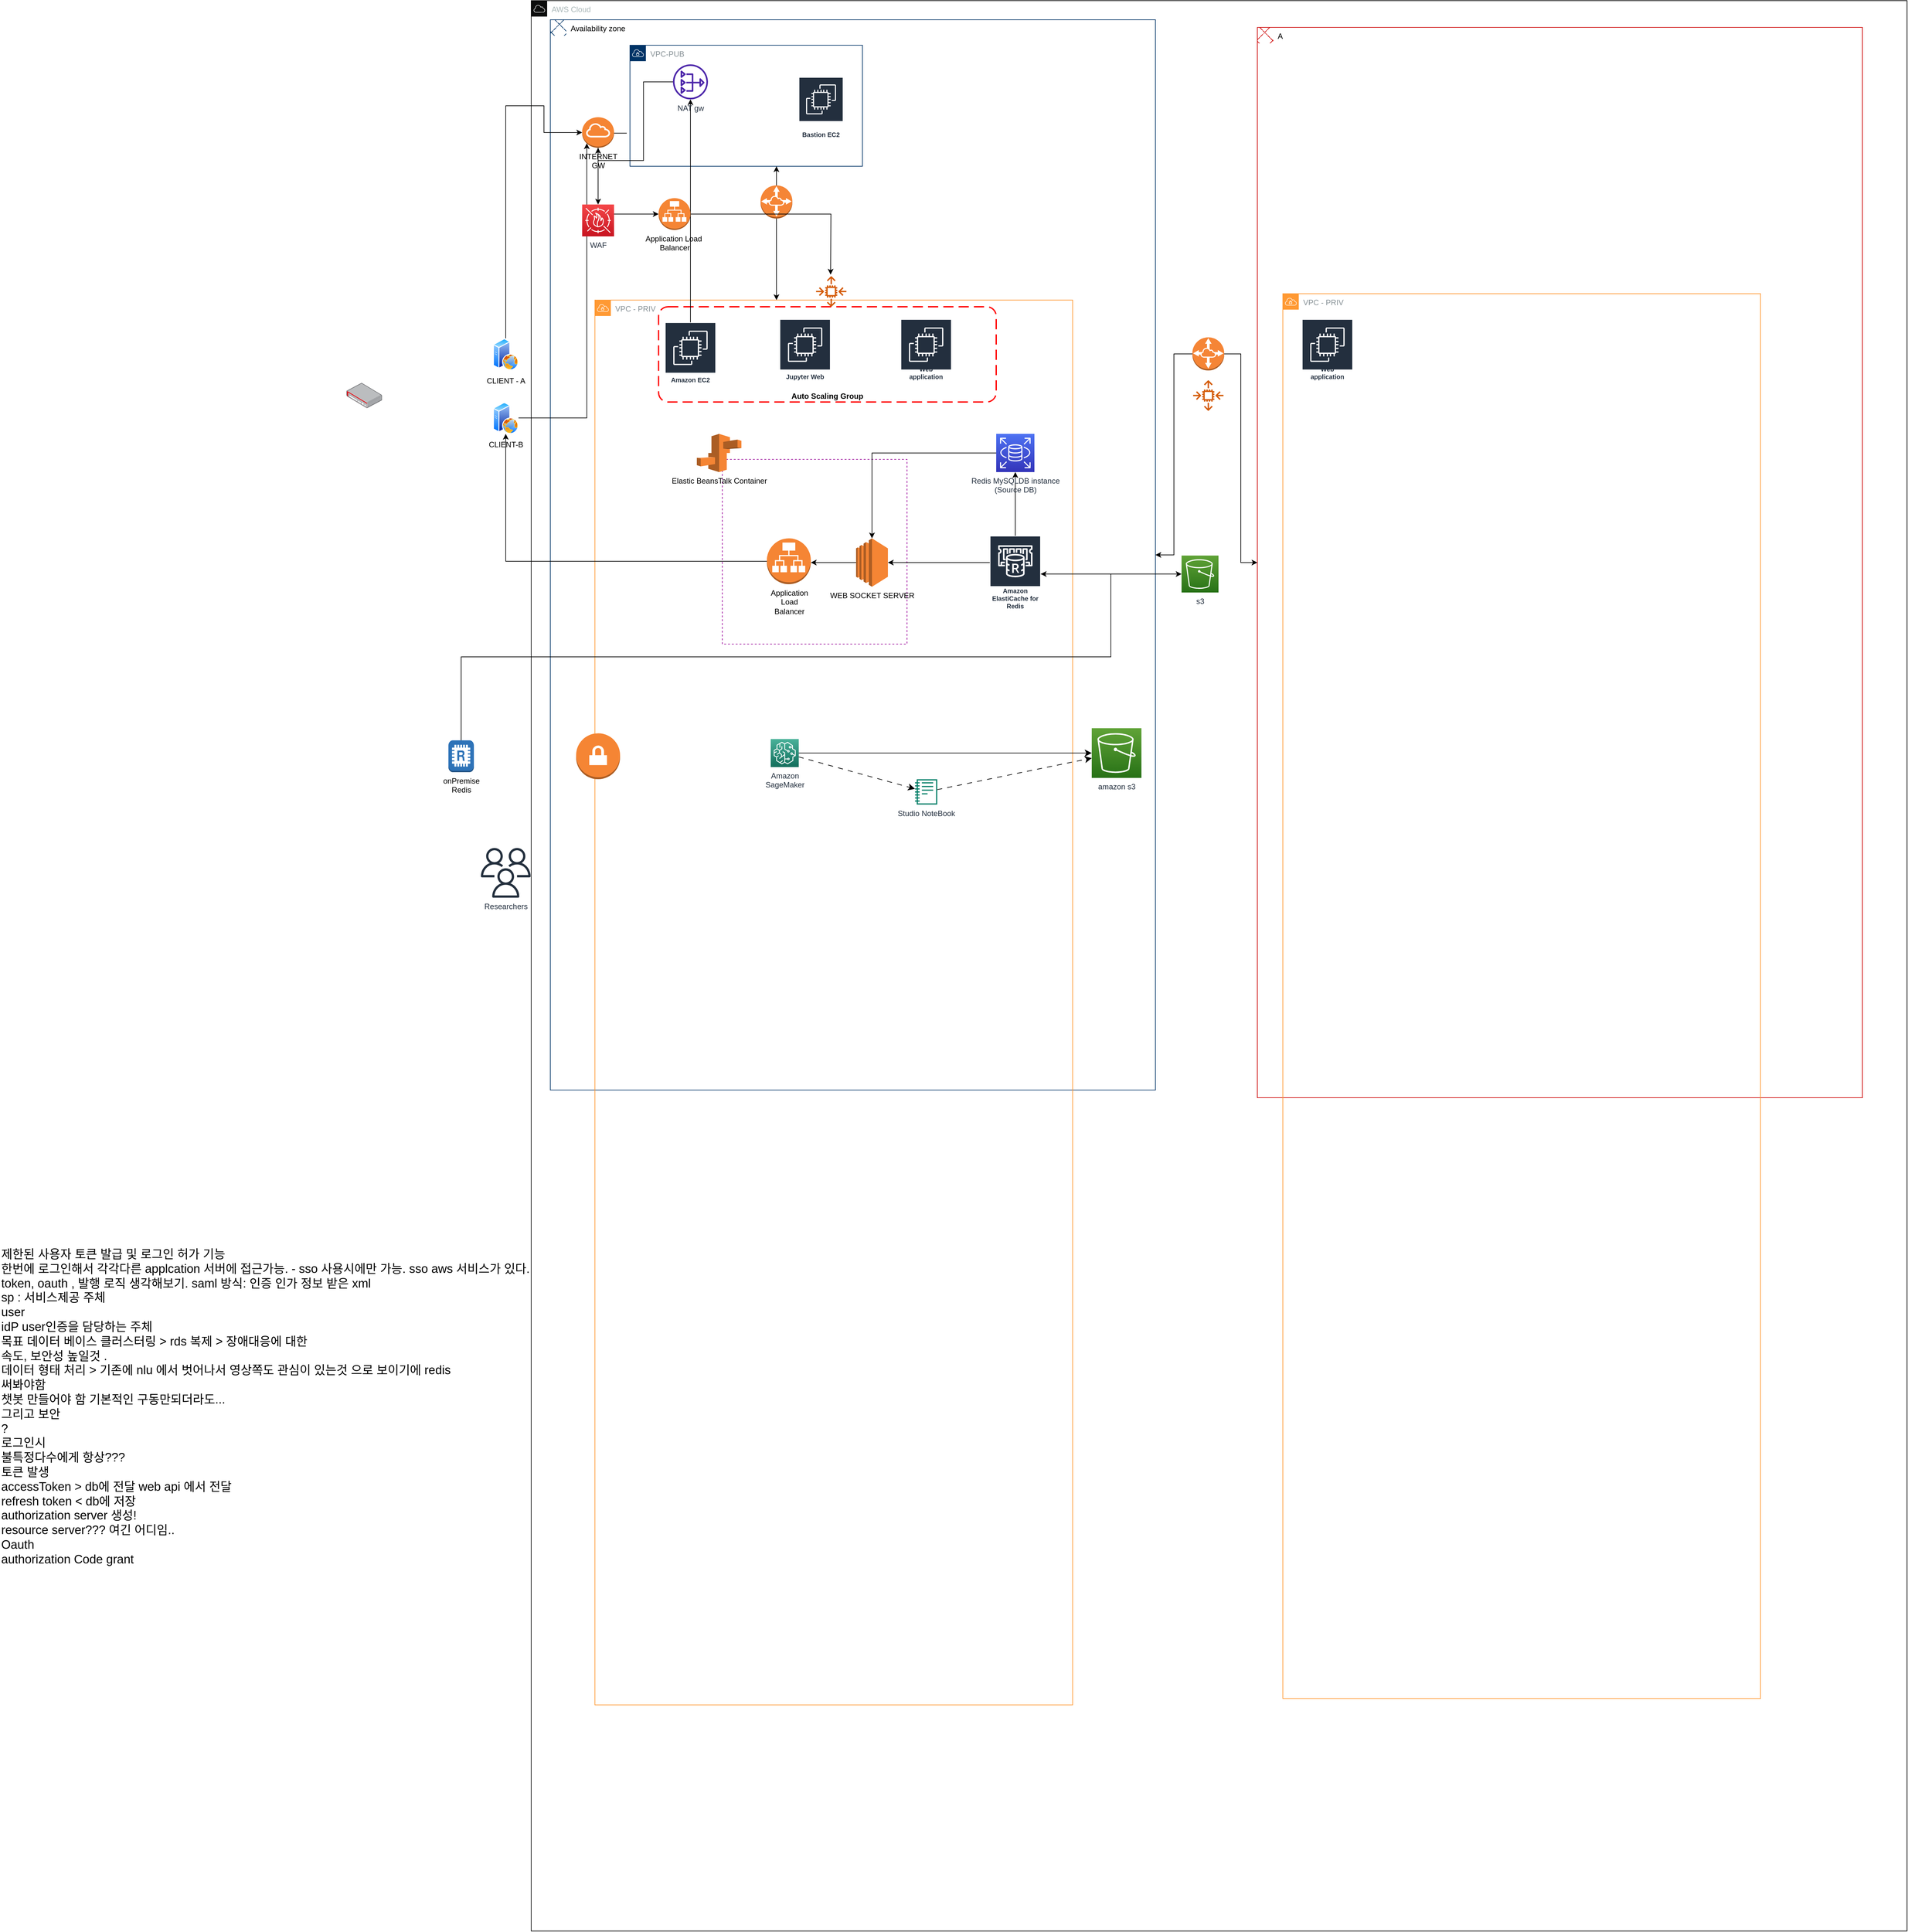 <mxfile version="21.0.2" type="github">
  <diagram id="Ht1M8jgEwFfnCIfOTk4-" name="Page-1">
    <mxGraphModel dx="1922" dy="1745" grid="1" gridSize="10" guides="1" tooltips="1" connect="1" arrows="1" fold="1" page="1" pageScale="1" pageWidth="1169" pageHeight="827" math="0" shadow="0">
      <root>
        <mxCell id="0" />
        <mxCell id="1" parent="0" />
        <mxCell id="gqNzPMrKnhylWZQlq9tM-19" value="Auto Scaling Group" style="rounded=1;arcSize=10;dashed=1;strokeColor=#ff0000;fillColor=none;gradientColor=none;dashPattern=8 4;strokeWidth=2;fontStyle=1;verticalAlign=bottom;" parent="1" vertex="1">
          <mxGeometry x="290" y="-139.5" width="530" height="149.5" as="geometry" />
        </mxCell>
        <mxCell id="BePM_J13rFGYLzdqfS_X-57" value="AWS Cloud" style="sketch=0;outlineConnect=0;gradientColor=none;html=1;whiteSpace=wrap;fontSize=12;fontStyle=0;shape=mxgraph.aws4.group;grIcon=mxgraph.aws4.group_aws_cloud;strokeColor=#0C0D0D;fillColor=none;verticalAlign=top;align=left;spacingLeft=30;fontColor=#AAB7B8;dashed=0;" parent="1" vertex="1">
          <mxGeometry x="90" y="-620" width="2160" height="3030" as="geometry" />
        </mxCell>
        <mxCell id="gqNzPMrKnhylWZQlq9tM-2" value="&lt;font style=&quot;&quot; color=&quot;#000000&quot;&gt;Availability zone&lt;/font&gt;" style="sketch=0;outlineConnect=0;html=1;whiteSpace=wrap;fontSize=12;fontStyle=0;shape=mxgraph.aws4.group;grIcon=mxgraph.aws4.group_availability_zone;strokeColor=#003366;fillColor=none;verticalAlign=top;align=left;spacingLeft=30;fontColor=#ffffff;fillStyle=cross-hatch;" parent="1" vertex="1">
          <mxGeometry x="120" y="-590" width="950" height="1680" as="geometry" />
        </mxCell>
        <mxCell id="BePM_J13rFGYLzdqfS_X-4" value="VPC - PRIV" style="sketch=0;outlineConnect=0;gradientColor=none;html=1;whiteSpace=wrap;fontSize=12;fontStyle=0;shape=mxgraph.aws4.group;grIcon=mxgraph.aws4.group_vpc;strokeColor=#FF9933;fillColor=none;verticalAlign=top;align=left;spacingLeft=30;fontColor=#879196;dashed=0;" parent="1" vertex="1">
          <mxGeometry x="190" y="-150" width="750" height="2205" as="geometry" />
        </mxCell>
        <mxCell id="BePM_J13rFGYLzdqfS_X-27" value="" style="whiteSpace=wrap;html=1;aspect=fixed;strokeColor=#990099;dashed=1;fillColor=none;" parent="1" vertex="1">
          <mxGeometry x="390" y="100" width="290" height="290" as="geometry" />
        </mxCell>
        <mxCell id="BePM_J13rFGYLzdqfS_X-5" value="VPC-PUB&lt;br&gt;" style="sketch=0;outlineConnect=0;gradientColor=none;html=1;whiteSpace=wrap;fontSize=12;fontStyle=0;shape=mxgraph.aws4.group;grIcon=mxgraph.aws4.group_vpc;strokeColor=#003366;fillColor=none;verticalAlign=top;align=left;spacingLeft=30;fontColor=#879196;dashed=0;" parent="1" vertex="1">
          <mxGeometry x="245" y="-550" width="365" height="190" as="geometry" />
        </mxCell>
        <mxCell id="BePM_J13rFGYLzdqfS_X-13" style="edgeStyle=orthogonalEdgeStyle;rounded=0;orthogonalLoop=1;jettySize=auto;html=1;" parent="1" source="BePM_J13rFGYLzdqfS_X-1" target="BePM_J13rFGYLzdqfS_X-8" edge="1">
          <mxGeometry relative="1" as="geometry">
            <Array as="points">
              <mxPoint x="110" y="-455" />
              <mxPoint x="110" y="-413" />
            </Array>
          </mxGeometry>
        </mxCell>
        <mxCell id="BePM_J13rFGYLzdqfS_X-1" value="CLIENT - A" style="aspect=fixed;perimeter=ellipsePerimeter;html=1;align=center;shadow=0;dashed=0;spacingTop=3;image;image=img/lib/active_directory/web_server.svg;" parent="1" vertex="1">
          <mxGeometry x="30" y="-90" width="40" height="50" as="geometry" />
        </mxCell>
        <mxCell id="BePM_J13rFGYLzdqfS_X-2" value="Bastion EC2" style="sketch=0;outlineConnect=0;fontColor=#232F3E;gradientColor=none;strokeColor=#ffffff;fillColor=#232F3E;dashed=0;verticalLabelPosition=middle;verticalAlign=bottom;align=center;html=1;whiteSpace=wrap;fontSize=10;fontStyle=1;spacing=3;shape=mxgraph.aws4.productIcon;prIcon=mxgraph.aws4.ec2;" parent="1" vertex="1">
          <mxGeometry x="510" y="-500" width="70" height="100" as="geometry" />
        </mxCell>
        <mxCell id="BePM_J13rFGYLzdqfS_X-7" style="edgeStyle=orthogonalEdgeStyle;rounded=0;orthogonalLoop=1;jettySize=auto;html=1;" parent="1" source="BePM_J13rFGYLzdqfS_X-3" target="BePM_J13rFGYLzdqfS_X-6" edge="1">
          <mxGeometry relative="1" as="geometry" />
        </mxCell>
        <mxCell id="BePM_J13rFGYLzdqfS_X-3" value="Amazon EC2" style="sketch=0;outlineConnect=0;fontColor=#232F3E;gradientColor=none;strokeColor=#ffffff;fillColor=#232F3E;dashed=0;verticalLabelPosition=middle;verticalAlign=bottom;align=center;html=1;whiteSpace=wrap;fontSize=10;fontStyle=1;spacing=3;shape=mxgraph.aws4.productIcon;prIcon=mxgraph.aws4.ec2;" parent="1" vertex="1">
          <mxGeometry x="300" y="-115" width="80" height="100" as="geometry" />
        </mxCell>
        <mxCell id="BePM_J13rFGYLzdqfS_X-16" style="edgeStyle=orthogonalEdgeStyle;rounded=0;orthogonalLoop=1;jettySize=auto;html=1;entryX=0.855;entryY=0.855;entryDx=0;entryDy=0;entryPerimeter=0;startArrow=none;" parent="1" target="BePM_J13rFGYLzdqfS_X-8" edge="1">
          <mxGeometry relative="1" as="geometry">
            <mxPoint x="240.0" y="-412" as="sourcePoint" />
            <Array as="points" />
          </mxGeometry>
        </mxCell>
        <mxCell id="BePM_J13rFGYLzdqfS_X-41" style="edgeStyle=orthogonalEdgeStyle;rounded=0;orthogonalLoop=1;jettySize=auto;html=1;entryX=0.5;entryY=1;entryDx=0;entryDy=0;entryPerimeter=0;" parent="1" source="BePM_J13rFGYLzdqfS_X-6" target="BePM_J13rFGYLzdqfS_X-8" edge="1">
          <mxGeometry relative="1" as="geometry" />
        </mxCell>
        <mxCell id="BePM_J13rFGYLzdqfS_X-6" value="NAT gw" style="sketch=0;outlineConnect=0;fontColor=#232F3E;gradientColor=none;fillColor=#4D27AA;strokeColor=none;dashed=0;verticalLabelPosition=bottom;verticalAlign=top;align=center;html=1;fontSize=12;fontStyle=0;aspect=fixed;pointerEvents=1;shape=mxgraph.aws4.nat_gateway;" parent="1" vertex="1">
          <mxGeometry x="312.5" y="-520" width="55" height="55" as="geometry" />
        </mxCell>
        <mxCell id="gqNzPMrKnhylWZQlq9tM-7" style="edgeStyle=orthogonalEdgeStyle;rounded=0;orthogonalLoop=1;jettySize=auto;html=1;" parent="1" source="BePM_J13rFGYLzdqfS_X-8" target="gqNzPMrKnhylWZQlq9tM-4" edge="1">
          <mxGeometry relative="1" as="geometry" />
        </mxCell>
        <mxCell id="BePM_J13rFGYLzdqfS_X-8" value="INTERNET&lt;br&gt;GW" style="outlineConnect=0;dashed=0;verticalLabelPosition=bottom;verticalAlign=top;align=center;html=1;shape=mxgraph.aws3.internet_gateway;fillColor=#F58534;gradientColor=none;strokeColor=#FF9933;" parent="1" vertex="1">
          <mxGeometry x="170" y="-437" width="50" height="48" as="geometry" />
        </mxCell>
        <mxCell id="BePM_J13rFGYLzdqfS_X-36" style="edgeStyle=orthogonalEdgeStyle;rounded=0;orthogonalLoop=1;jettySize=auto;html=1;" parent="1" source="BePM_J13rFGYLzdqfS_X-23" target="BePM_J13rFGYLzdqfS_X-32" edge="1">
          <mxGeometry relative="1" as="geometry">
            <Array as="points">
              <mxPoint x="550" y="262" />
              <mxPoint x="550" y="262" />
            </Array>
          </mxGeometry>
        </mxCell>
        <mxCell id="BePM_J13rFGYLzdqfS_X-23" value="WEB SOCKET SERVER" style="outlineConnect=0;dashed=0;verticalLabelPosition=bottom;verticalAlign=top;align=center;html=1;shape=mxgraph.aws3.ec2;fillColor=#F58534;gradientColor=none;strokeColor=#FF9933;" parent="1" vertex="1">
          <mxGeometry x="600" y="224" width="50" height="76" as="geometry" />
        </mxCell>
        <mxCell id="BePM_J13rFGYLzdqfS_X-25" style="edgeStyle=orthogonalEdgeStyle;rounded=0;orthogonalLoop=1;jettySize=auto;html=1;entryX=0.145;entryY=0.855;entryDx=0;entryDy=0;entryPerimeter=0;" parent="1" source="BePM_J13rFGYLzdqfS_X-24" target="BePM_J13rFGYLzdqfS_X-8" edge="1">
          <mxGeometry relative="1" as="geometry" />
        </mxCell>
        <mxCell id="BePM_J13rFGYLzdqfS_X-24" value="CLIENT-B&lt;br&gt;" style="aspect=fixed;perimeter=ellipsePerimeter;html=1;align=center;shadow=0;dashed=0;spacingTop=3;image;image=img/lib/active_directory/web_server.svg;" parent="1" vertex="1">
          <mxGeometry x="30" y="10" width="40" height="50" as="geometry" />
        </mxCell>
        <mxCell id="BePM_J13rFGYLzdqfS_X-26" value="Elastic BeansTalk Container" style="outlineConnect=0;dashed=0;verticalLabelPosition=bottom;verticalAlign=top;align=center;html=1;shape=mxgraph.aws3.elastic_beanstalk;fillColor=#F58534;gradientColor=none;strokeColor=#FF9933;" parent="1" vertex="1">
          <mxGeometry x="350" y="60" width="70" height="60" as="geometry" />
        </mxCell>
        <mxCell id="BePM_J13rFGYLzdqfS_X-37" style="edgeStyle=orthogonalEdgeStyle;rounded=0;orthogonalLoop=1;jettySize=auto;html=1;" parent="1" source="BePM_J13rFGYLzdqfS_X-32" target="BePM_J13rFGYLzdqfS_X-24" edge="1">
          <mxGeometry relative="1" as="geometry" />
        </mxCell>
        <mxCell id="BePM_J13rFGYLzdqfS_X-32" value="Application&lt;br&gt;Load&lt;br&gt;Balancer" style="outlineConnect=0;dashed=0;verticalLabelPosition=bottom;verticalAlign=top;align=center;html=1;shape=mxgraph.aws3.application_load_balancer;fillColor=#F58534;gradientColor=none;strokeColor=#990099;" parent="1" vertex="1">
          <mxGeometry x="460" y="224" width="69" height="72" as="geometry" />
        </mxCell>
        <mxCell id="BePM_J13rFGYLzdqfS_X-34" style="edgeStyle=orthogonalEdgeStyle;rounded=0;orthogonalLoop=1;jettySize=auto;html=1;" parent="1" source="BePM_J13rFGYLzdqfS_X-33" target="BePM_J13rFGYLzdqfS_X-23" edge="1">
          <mxGeometry relative="1" as="geometry">
            <Array as="points">
              <mxPoint x="760" y="262" />
              <mxPoint x="760" y="262" />
            </Array>
          </mxGeometry>
        </mxCell>
        <mxCell id="BePM_J13rFGYLzdqfS_X-59" value="" style="edgeStyle=orthogonalEdgeStyle;rounded=0;orthogonalLoop=1;jettySize=auto;html=1;" parent="1" source="BePM_J13rFGYLzdqfS_X-33" target="BePM_J13rFGYLzdqfS_X-58" edge="1">
          <mxGeometry relative="1" as="geometry" />
        </mxCell>
        <mxCell id="gqNzPMrKnhylWZQlq9tM-18" style="edgeStyle=orthogonalEdgeStyle;rounded=0;orthogonalLoop=1;jettySize=auto;html=1;" parent="1" source="BePM_J13rFGYLzdqfS_X-33" target="BePM_J13rFGYLzdqfS_X-54" edge="1">
          <mxGeometry relative="1" as="geometry" />
        </mxCell>
        <mxCell id="BePM_J13rFGYLzdqfS_X-33" value="Amazon ElastiCache for Redis" style="sketch=0;outlineConnect=0;fontColor=#232F3E;gradientColor=none;strokeColor=#ffffff;fillColor=#232F3E;dashed=0;verticalLabelPosition=middle;verticalAlign=bottom;align=center;html=1;whiteSpace=wrap;fontSize=10;fontStyle=1;spacing=3;shape=mxgraph.aws4.productIcon;prIcon=mxgraph.aws4.elasticache_for_redis;" parent="1" vertex="1">
          <mxGeometry x="810" y="220" width="80" height="120" as="geometry" />
        </mxCell>
        <mxCell id="BePM_J13rFGYLzdqfS_X-46" style="edgeStyle=orthogonalEdgeStyle;rounded=0;orthogonalLoop=1;jettySize=auto;html=1;" parent="1" source="BePM_J13rFGYLzdqfS_X-42" target="BePM_J13rFGYLzdqfS_X-5" edge="1">
          <mxGeometry relative="1" as="geometry">
            <Array as="points">
              <mxPoint x="475" y="-350" />
              <mxPoint x="475" y="-350" />
            </Array>
          </mxGeometry>
        </mxCell>
        <mxCell id="BePM_J13rFGYLzdqfS_X-47" style="edgeStyle=orthogonalEdgeStyle;rounded=0;orthogonalLoop=1;jettySize=auto;html=1;" parent="1" source="BePM_J13rFGYLzdqfS_X-42" target="BePM_J13rFGYLzdqfS_X-4" edge="1">
          <mxGeometry relative="1" as="geometry">
            <Array as="points">
              <mxPoint x="475" y="-230" />
              <mxPoint x="475" y="-230" />
            </Array>
          </mxGeometry>
        </mxCell>
        <mxCell id="BePM_J13rFGYLzdqfS_X-42" value="" style="outlineConnect=0;dashed=0;verticalLabelPosition=bottom;verticalAlign=top;align=center;html=1;shape=mxgraph.aws3.vpc_peering;fillColor=#F58536;gradientColor=none;strokeColor=#990099;direction=east;" parent="1" vertex="1">
          <mxGeometry x="450" y="-330" width="50" height="52" as="geometry" />
        </mxCell>
        <mxCell id="BePM_J13rFGYLzdqfS_X-61" style="edgeStyle=orthogonalEdgeStyle;rounded=0;orthogonalLoop=1;jettySize=auto;html=1;" parent="1" source="BePM_J13rFGYLzdqfS_X-50" target="BePM_J13rFGYLzdqfS_X-33" edge="1">
          <mxGeometry relative="1" as="geometry">
            <Array as="points">
              <mxPoint x="-20" y="410" />
              <mxPoint x="1000" y="410" />
            </Array>
          </mxGeometry>
        </mxCell>
        <mxCell id="BePM_J13rFGYLzdqfS_X-50" value="onPremise&lt;br&gt;Redis" style="outlineConnect=0;dashed=0;verticalLabelPosition=bottom;verticalAlign=top;align=center;html=1;shape=mxgraph.aws3.redis;fillColor=#2E73B8;gradientColor=none;strokeColor=#990099;" parent="1" vertex="1">
          <mxGeometry x="-40" y="541" width="40" height="50" as="geometry" />
        </mxCell>
        <mxCell id="BePM_J13rFGYLzdqfS_X-60" style="edgeStyle=orthogonalEdgeStyle;rounded=0;orthogonalLoop=1;jettySize=auto;html=1;" parent="1" source="BePM_J13rFGYLzdqfS_X-54" target="BePM_J13rFGYLzdqfS_X-23" edge="1">
          <mxGeometry relative="1" as="geometry" />
        </mxCell>
        <mxCell id="BePM_J13rFGYLzdqfS_X-54" value="Redis MySQLDB instance&lt;br&gt;(Source DB)" style="sketch=0;points=[[0,0,0],[0.25,0,0],[0.5,0,0],[0.75,0,0],[1,0,0],[0,1,0],[0.25,1,0],[0.5,1,0],[0.75,1,0],[1,1,0],[0,0.25,0],[0,0.5,0],[0,0.75,0],[1,0.25,0],[1,0.5,0],[1,0.75,0]];outlineConnect=0;fontColor=#232F3E;gradientColor=#4D72F3;gradientDirection=north;fillColor=#3334B9;strokeColor=#ffffff;dashed=0;verticalLabelPosition=bottom;verticalAlign=top;align=center;html=1;fontSize=12;fontStyle=0;aspect=fixed;shape=mxgraph.aws4.resourceIcon;resIcon=mxgraph.aws4.rds;" parent="1" vertex="1">
          <mxGeometry x="820" y="60" width="60" height="60" as="geometry" />
        </mxCell>
        <mxCell id="BePM_J13rFGYLzdqfS_X-55" value="" style="outlineConnect=0;dashed=0;verticalLabelPosition=bottom;verticalAlign=top;align=center;html=1;shape=mxgraph.aws3.vpn_gateway;fillColor=#F58534;gradientColor=none;strokeColor=#990099;" parent="1" vertex="1">
          <mxGeometry x="160.5" y="530" width="69" height="72" as="geometry" />
        </mxCell>
        <mxCell id="BePM_J13rFGYLzdqfS_X-56" value="" style="points=[];aspect=fixed;html=1;align=center;shadow=0;dashed=0;image;image=img/lib/allied_telesis/security/Router_VPN.svg;strokeColor=#990099;fillColor=none;" parent="1" vertex="1">
          <mxGeometry x="-200" y="-20" width="55.8" height="39.6" as="geometry" />
        </mxCell>
        <mxCell id="BePM_J13rFGYLzdqfS_X-58" value="s3" style="sketch=0;points=[[0,0,0],[0.25,0,0],[0.5,0,0],[0.75,0,0],[1,0,0],[0,1,0],[0.25,1,0],[0.5,1,0],[0.75,1,0],[1,1,0],[0,0.25,0],[0,0.5,0],[0,0.75,0],[1,0.25,0],[1,0.5,0],[1,0.75,0]];outlineConnect=0;fontColor=#232F3E;gradientColor=#60A337;gradientDirection=north;fillColor=#277116;strokeColor=#ffffff;dashed=0;verticalLabelPosition=bottom;verticalAlign=top;align=center;html=1;fontSize=12;fontStyle=0;aspect=fixed;shape=mxgraph.aws4.resourceIcon;resIcon=mxgraph.aws4.s3;" parent="1" vertex="1">
          <mxGeometry x="1111" y="251" width="58" height="58" as="geometry" />
        </mxCell>
        <mxCell id="gqNzPMrKnhylWZQlq9tM-15" style="edgeStyle=orthogonalEdgeStyle;rounded=0;orthogonalLoop=1;jettySize=auto;html=1;" parent="1" source="gqNzPMrKnhylWZQlq9tM-4" target="gqNzPMrKnhylWZQlq9tM-12" edge="1">
          <mxGeometry relative="1" as="geometry">
            <Array as="points">
              <mxPoint x="230" y="-285" />
              <mxPoint x="230" y="-285" />
            </Array>
          </mxGeometry>
        </mxCell>
        <mxCell id="gqNzPMrKnhylWZQlq9tM-4" value="WAF" style="sketch=0;points=[[0,0,0],[0.25,0,0],[0.5,0,0],[0.75,0,0],[1,0,0],[0,1,0],[0.25,1,0],[0.5,1,0],[0.75,1,0],[1,1,0],[0,0.25,0],[0,0.5,0],[0,0.75,0],[1,0.25,0],[1,0.5,0],[1,0.75,0]];outlineConnect=0;fontColor=#232F3E;gradientColor=#F54749;gradientDirection=north;fillColor=#C7131F;strokeColor=#ffffff;dashed=0;verticalLabelPosition=bottom;verticalAlign=top;align=center;html=1;fontSize=12;fontStyle=0;aspect=fixed;shape=mxgraph.aws4.resourceIcon;resIcon=mxgraph.aws4.waf;" parent="1" vertex="1">
          <mxGeometry x="170" y="-300" width="50" height="50" as="geometry" />
        </mxCell>
        <mxCell id="gqNzPMrKnhylWZQlq9tM-9" value="Jupyter Web" style="sketch=0;outlineConnect=0;fontColor=#232F3E;gradientColor=none;strokeColor=#ffffff;fillColor=#232F3E;dashed=0;verticalLabelPosition=middle;verticalAlign=bottom;align=center;html=1;whiteSpace=wrap;fontSize=10;fontStyle=1;spacing=3;shape=mxgraph.aws4.productIcon;prIcon=mxgraph.aws4.ec2;" parent="1" vertex="1">
          <mxGeometry x="480" y="-120" width="80" height="100" as="geometry" />
        </mxCell>
        <mxCell id="gqNzPMrKnhylWZQlq9tM-10" value="Web application" style="sketch=0;outlineConnect=0;fontColor=#232F3E;gradientColor=none;strokeColor=#ffffff;fillColor=#232F3E;dashed=0;verticalLabelPosition=middle;verticalAlign=bottom;align=center;html=1;whiteSpace=wrap;fontSize=10;fontStyle=1;spacing=3;shape=mxgraph.aws4.productIcon;prIcon=mxgraph.aws4.ec2;" parent="1" vertex="1">
          <mxGeometry x="670" y="-120" width="80" height="100" as="geometry" />
        </mxCell>
        <mxCell id="gqNzPMrKnhylWZQlq9tM-17" style="edgeStyle=orthogonalEdgeStyle;rounded=0;orthogonalLoop=1;jettySize=auto;html=1;" parent="1" source="gqNzPMrKnhylWZQlq9tM-12" edge="1">
          <mxGeometry relative="1" as="geometry">
            <mxPoint x="560" y="-190" as="targetPoint" />
          </mxGeometry>
        </mxCell>
        <mxCell id="gqNzPMrKnhylWZQlq9tM-12" value="Application Load&amp;nbsp;&lt;br&gt;Balancer" style="outlineConnect=0;dashed=0;verticalLabelPosition=bottom;verticalAlign=top;align=center;html=1;shape=mxgraph.aws3.application_load_balancer;fillColor=#F58534;gradientColor=none;" parent="1" vertex="1">
          <mxGeometry x="290" y="-310" width="50" height="50" as="geometry" />
        </mxCell>
        <mxCell id="gqNzPMrKnhylWZQlq9tM-20" value="" style="sketch=0;outlineConnect=0;fontColor=#232F3E;gradientColor=none;fillColor=#D45B07;strokeColor=none;dashed=0;verticalLabelPosition=bottom;verticalAlign=top;align=center;html=1;fontSize=12;fontStyle=0;aspect=fixed;pointerEvents=1;shape=mxgraph.aws4.auto_scaling2;" parent="1" vertex="1">
          <mxGeometry x="537" y="-187.5" width="48" height="48" as="geometry" />
        </mxCell>
        <mxCell id="gqNzPMrKnhylWZQlq9tM-23" value="&lt;font style=&quot;&quot; color=&quot;#000000&quot;&gt;A&lt;/font&gt;" style="sketch=0;outlineConnect=0;html=1;whiteSpace=wrap;fontSize=12;fontStyle=0;shape=mxgraph.aws4.group;grIcon=mxgraph.aws4.group_availability_zone;strokeColor=#CC0000;fillColor=none;verticalAlign=top;align=left;spacingLeft=30;fontColor=#ffffff;fillStyle=cross-hatch;" parent="1" vertex="1">
          <mxGeometry x="1230" y="-578" width="950" height="1680" as="geometry" />
        </mxCell>
        <mxCell id="gqNzPMrKnhylWZQlq9tM-24" value="Web application" style="sketch=0;outlineConnect=0;fontColor=#232F3E;gradientColor=none;strokeColor=#ffffff;fillColor=#232F3E;dashed=0;verticalLabelPosition=middle;verticalAlign=bottom;align=center;html=1;whiteSpace=wrap;fontSize=10;fontStyle=1;spacing=3;shape=mxgraph.aws4.productIcon;prIcon=mxgraph.aws4.ec2;" parent="1" vertex="1">
          <mxGeometry x="1300" y="-120" width="80" height="100" as="geometry" />
        </mxCell>
        <mxCell id="gqNzPMrKnhylWZQlq9tM-25" value="" style="sketch=0;outlineConnect=0;fontColor=#232F3E;gradientColor=none;fillColor=#D45B07;strokeColor=none;dashed=0;verticalLabelPosition=bottom;verticalAlign=top;align=center;html=1;fontSize=12;fontStyle=0;aspect=fixed;pointerEvents=1;shape=mxgraph.aws4.auto_scaling2;" parent="1" vertex="1">
          <mxGeometry x="1129" y="-24.2" width="48" height="48" as="geometry" />
        </mxCell>
        <mxCell id="gqNzPMrKnhylWZQlq9tM-28" value="" style="edgeStyle=orthogonalEdgeStyle;rounded=0;orthogonalLoop=1;jettySize=auto;html=1;" parent="1" source="gqNzPMrKnhylWZQlq9tM-26" target="gqNzPMrKnhylWZQlq9tM-2" edge="1">
          <mxGeometry relative="1" as="geometry" />
        </mxCell>
        <mxCell id="gqNzPMrKnhylWZQlq9tM-29" value="" style="edgeStyle=orthogonalEdgeStyle;rounded=0;orthogonalLoop=1;jettySize=auto;html=1;" parent="1" source="gqNzPMrKnhylWZQlq9tM-26" target="gqNzPMrKnhylWZQlq9tM-23" edge="1">
          <mxGeometry relative="1" as="geometry" />
        </mxCell>
        <mxCell id="gqNzPMrKnhylWZQlq9tM-26" value="" style="outlineConnect=0;dashed=0;verticalLabelPosition=bottom;verticalAlign=top;align=center;html=1;shape=mxgraph.aws3.vpc_peering;fillColor=#F58536;gradientColor=none;strokeColor=#990099;direction=east;" parent="1" vertex="1">
          <mxGeometry x="1128" y="-91.5" width="50" height="52" as="geometry" />
        </mxCell>
        <mxCell id="gqNzPMrKnhylWZQlq9tM-30" value="VPC - PRIV" style="sketch=0;outlineConnect=0;gradientColor=none;html=1;whiteSpace=wrap;fontSize=12;fontStyle=0;shape=mxgraph.aws4.group;grIcon=mxgraph.aws4.group_vpc;strokeColor=#FF9933;fillColor=none;verticalAlign=top;align=left;spacingLeft=30;fontColor=#879196;dashed=0;" parent="1" vertex="1">
          <mxGeometry x="1270" y="-160" width="750" height="2205" as="geometry" />
        </mxCell>
        <mxCell id="8PjwgLb8ljizYgiM2DZT-9" style="edgeStyle=none;curved=1;rounded=0;orthogonalLoop=1;jettySize=auto;html=1;fontSize=12;startSize=8;endSize=8;dashed=1;dashPattern=8 8;" edge="1" parent="1" source="8PjwgLb8ljizYgiM2DZT-1" target="8PjwgLb8ljizYgiM2DZT-5">
          <mxGeometry relative="1" as="geometry" />
        </mxCell>
        <mxCell id="8PjwgLb8ljizYgiM2DZT-11" style="edgeStyle=none;curved=1;rounded=0;orthogonalLoop=1;jettySize=auto;html=1;fontSize=12;startSize=8;endSize=8;" edge="1" parent="1" source="8PjwgLb8ljizYgiM2DZT-1" target="8PjwgLb8ljizYgiM2DZT-8">
          <mxGeometry relative="1" as="geometry" />
        </mxCell>
        <mxCell id="8PjwgLb8ljizYgiM2DZT-1" value="Amazon&lt;br&gt;SageMaker" style="sketch=0;points=[[0,0,0],[0.25,0,0],[0.5,0,0],[0.75,0,0],[1,0,0],[0,1,0],[0.25,1,0],[0.5,1,0],[0.75,1,0],[1,1,0],[0,0.25,0],[0,0.5,0],[0,0.75,0],[1,0.25,0],[1,0.5,0],[1,0.75,0]];outlineConnect=0;fontColor=#232F3E;gradientColor=#4AB29A;gradientDirection=north;fillColor=#116D5B;strokeColor=#ffffff;dashed=0;verticalLabelPosition=bottom;verticalAlign=top;align=center;html=1;fontSize=12;fontStyle=0;aspect=fixed;shape=mxgraph.aws4.resourceIcon;resIcon=mxgraph.aws4.sagemaker;" vertex="1" parent="1">
          <mxGeometry x="466" y="539" width="44" height="44" as="geometry" />
        </mxCell>
        <mxCell id="8PjwgLb8ljizYgiM2DZT-10" style="edgeStyle=none;curved=1;rounded=0;orthogonalLoop=1;jettySize=auto;html=1;fontSize=12;startSize=8;endSize=8;dashed=1;dashPattern=8 8;" edge="1" parent="1" source="8PjwgLb8ljizYgiM2DZT-5" target="8PjwgLb8ljizYgiM2DZT-8">
          <mxGeometry relative="1" as="geometry" />
        </mxCell>
        <mxCell id="8PjwgLb8ljizYgiM2DZT-5" value="Studio NoteBook" style="sketch=0;outlineConnect=0;fontColor=#232F3E;gradientColor=none;fillColor=#067F68;strokeColor=none;dashed=0;verticalLabelPosition=bottom;verticalAlign=top;align=center;html=1;fontSize=12;fontStyle=0;aspect=fixed;pointerEvents=1;shape=mxgraph.aws4.sagemaker_notebook;" vertex="1" parent="1">
          <mxGeometry x="692.56" y="602" width="34.87" height="40" as="geometry" />
        </mxCell>
        <mxCell id="8PjwgLb8ljizYgiM2DZT-8" value="amazon s3" style="sketch=0;points=[[0,0,0],[0.25,0,0],[0.5,0,0],[0.75,0,0],[1,0,0],[0,1,0],[0.25,1,0],[0.5,1,0],[0.75,1,0],[1,1,0],[0,0.25,0],[0,0.5,0],[0,0.75,0],[1,0.25,0],[1,0.5,0],[1,0.75,0]];outlineConnect=0;fontColor=#232F3E;gradientColor=#60A337;gradientDirection=north;fillColor=#277116;strokeColor=#ffffff;dashed=0;verticalLabelPosition=bottom;verticalAlign=top;align=center;html=1;fontSize=12;fontStyle=0;aspect=fixed;shape=mxgraph.aws4.resourceIcon;resIcon=mxgraph.aws4.s3;" vertex="1" parent="1">
          <mxGeometry x="970" y="522" width="78" height="78" as="geometry" />
        </mxCell>
        <mxCell id="8PjwgLb8ljizYgiM2DZT-12" value="Researchers" style="sketch=0;outlineConnect=0;fontColor=#232F3E;gradientColor=none;fillColor=#232F3D;strokeColor=none;dashed=0;verticalLabelPosition=bottom;verticalAlign=top;align=center;html=1;fontSize=12;fontStyle=0;aspect=fixed;pointerEvents=1;shape=mxgraph.aws4.users;" vertex="1" parent="1">
          <mxGeometry x="11" y="710" width="78" height="78" as="geometry" />
        </mxCell>
        <mxCell id="8PjwgLb8ljizYgiM2DZT-14" value="&lt;font style=&quot;font-size: 19px;&quot;&gt;제한된 사용자 토큰 발급 및 로그인 허가 기능&amp;nbsp; &amp;nbsp;&lt;br&gt;한번에 로그인해서 각각다른 applcation 서버에 접근가능. - sso 사용시에만 가능. sso aws 서비스가 있다.&lt;br&gt;token, oauth , 발행 로직 생각해보기. saml 방식: 인증 인가 정보 받은 xml&lt;br&gt;sp : 서비스제공 주체&lt;br&gt;user&lt;br&gt;idP user인증을 담당하는 주체&lt;br&gt;목표 데이터 베이스 클러스터링 &amp;gt; rds 복제 &amp;gt; 장애대응에 대한&amp;nbsp;&lt;br&gt;속도, 보안성 높일것 .&lt;br&gt;데이터 형태 처리 &amp;gt; 기존에 nlu 에서 벗어나서 영상쪽도 관심이 있는것 으로 보이기에 redis&amp;nbsp;&lt;br&gt;써봐야함&lt;br&gt;챗봇 만들어야 함 기본적인 구동만되더라도...&lt;br&gt;그리고 보안&lt;br&gt;?&amp;nbsp;&lt;br&gt;로그인시 &lt;br&gt;불특정다수에게 항상???&amp;nbsp;&lt;br&gt;토큰 발생&lt;br&gt;accessToken &amp;gt; db에 전달 web api 에서 전달&lt;br&gt;refresh token &amp;lt; db에 저장&lt;br&gt;authorization server 생성!&lt;br&gt;resource server??? 여긴 어디임..&lt;br&gt;Oauth&amp;nbsp;&lt;br&gt;authorization Code grant&lt;br&gt;&lt;br&gt;&lt;/font&gt;" style="text;strokeColor=none;fillColor=none;align=left;verticalAlign=top;rounded=0;fontSize=16;html=1;" vertex="1" parent="1">
          <mxGeometry x="-744" y="1330" width="1280" height="230" as="geometry" />
        </mxCell>
      </root>
    </mxGraphModel>
  </diagram>
</mxfile>
